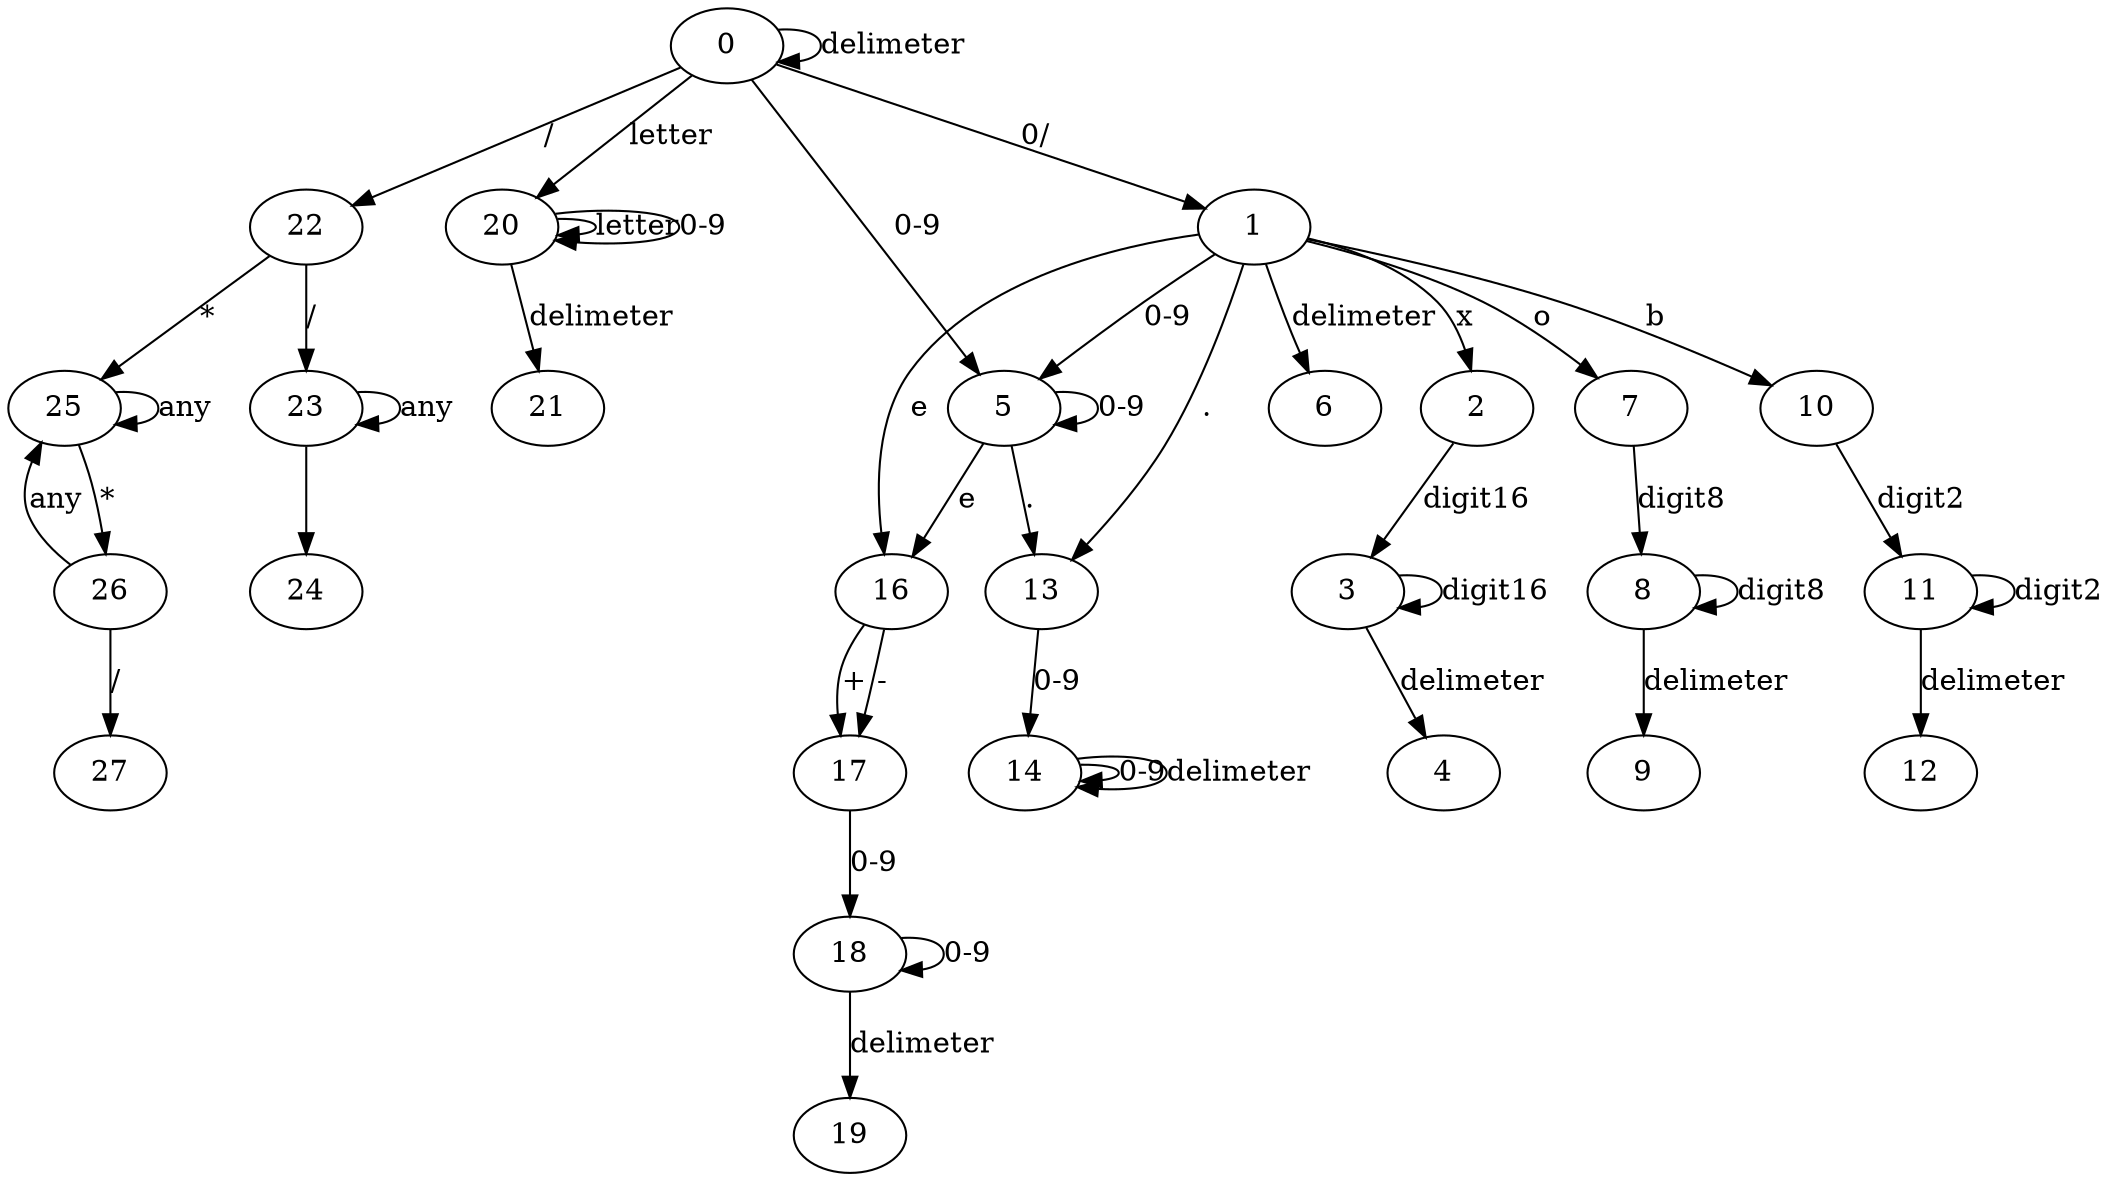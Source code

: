 digraph G{
	"0"->"0"[label="delimeter"];
	"0"->"22"[label="/"];
	"0"->"20"[label="letter"];
	"0"->"5"[label="0-9"];
	"0"->"1"[label="0/"];
	"20"->"20"[label="letter"];
	"20"->"20"[label="0-9"];
	"20"->"21"[label="delimeter"];
	"22"->"23"[label="/"];
	"23"->"23"[label="any"];
	"23"->"24"[label="\n"];
	"22"->"25"[label="*"];
	"25"->"25"[label="any"];
	"25"->"26"[label="*"];
	"26"->"25"[label="any"];
	"26"->"27"[label="/"];
	"1"->"2"[label="x"];
	"1"->"7"[label="o"];
	"1"->"10"[label="b"];
	"1"->"16"[label="e"];
	"1"->"13"[label="."];
	"1"->"6"[label="delimeter"];
	"1"->"5"[label="0-9"];
	"5"->"5"[label="0-9"];
	"5"->"13"[label="."];
	"5"->"16"[label="e"];
	"13"->"14"[label="0-9"];
	"14"->"14"[label="0-9"];
	"14"->"14"[label="delimeter"];
	"2"->"3"[label="digit16"];
	"3"->"3"[label="digit16"];
	"3"->"4"[label="delimeter"];
	"7"->"8"[label="digit8"];
	"8"->"8"[label="digit8"];
	"8"->"9"[label="delimeter"];
	"10"->"11"[label="digit2"];
	"11"->"11"[label="digit2"];
	"11"->"12"[label="delimeter"];
	"16"->"17"[label="+"];
	"16"->"17"[label="-"];
	"17"->"18"[label="0-9"];
	"18"->"18"[label="0-9"];
	"18"->"19"[label="delimeter"];
}
